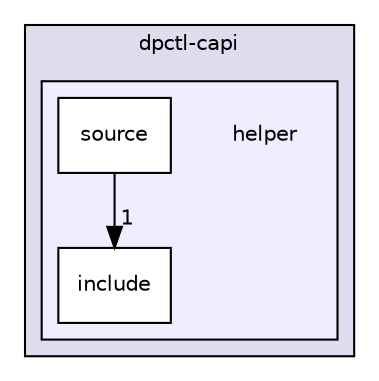 digraph "helper" {
  compound=true
  node [ fontsize="10", fontname="Helvetica"];
  edge [ labelfontsize="10", labelfontname="Helvetica"];
  subgraph clusterdir_fb769b2a05a4998c015a890ce2c3a58b {
    graph [ bgcolor="#ddddee", pencolor="black", label="dpctl-capi" fontname="Helvetica", fontsize="10", URL="dir_fb769b2a05a4998c015a890ce2c3a58b.html"]
  subgraph clusterdir_a98cdb27705d26ddd05119c5e74cfe16 {
    graph [ bgcolor="#eeeeff", pencolor="black", label="" URL="dir_a98cdb27705d26ddd05119c5e74cfe16.html"];
    dir_a98cdb27705d26ddd05119c5e74cfe16 [shape=plaintext label="helper"];
    dir_8109735e5674a700d08bae4894274b3e [shape=box label="include" color="black" fillcolor="white" style="filled" URL="dir_8109735e5674a700d08bae4894274b3e.html"];
    dir_cf81f0ca3d73978e2b91e3eca9e2c0e3 [shape=box label="source" color="black" fillcolor="white" style="filled" URL="dir_cf81f0ca3d73978e2b91e3eca9e2c0e3.html"];
  }
  }
  dir_cf81f0ca3d73978e2b91e3eca9e2c0e3->dir_8109735e5674a700d08bae4894274b3e [headlabel="1", labeldistance=1.5 headhref="dir_000005_000006.html"];
}
